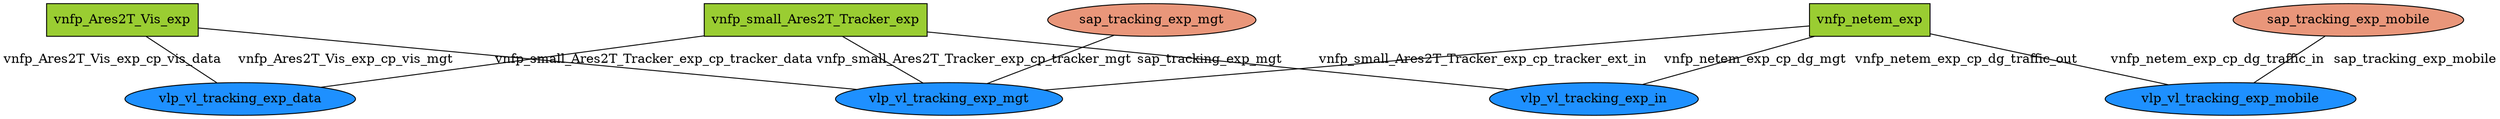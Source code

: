 strict graph G {
  splines=false;
  overlap=false;
  mindist=2.0;
  -1874275603 [ label="vnfp_small_Ares2T_Tracker_exp" shape="box" style="filled" fillcolor="yellowgreen" ];
  1392640733 [ label="vnfp_Ares2T_Vis_exp" shape="box" style="filled" fillcolor="yellowgreen" ];
  -793362586 [ label="vnfp_netem_exp" shape="box" style="filled" fillcolor="yellowgreen" ];
  -227812888 [ label="vlp_vl_tracking_exp_mobile" shape="oval" style="filled" fillcolor="dodgerblue" ];
  1183339156 [ label="vlp_vl_tracking_exp_mgt" shape="oval" style="filled" fillcolor="dodgerblue" ];
  1008003435 [ label="vlp_vl_tracking_exp_in" shape="oval" style="filled" fillcolor="dodgerblue" ];
  -1971465616 [ label="vlp_vl_tracking_exp_data" shape="oval" style="filled" fillcolor="dodgerblue" ];
  142347183 [ label="sap_tracking_exp_mobile" shape="oval" style="filled" fillcolor="darksalmon" ];
  474467885 [ label="sap_tracking_exp_mgt" shape="oval" style="filled" fillcolor="darksalmon" ];
  -1874275603 -- 1008003435 [ label="vnfp_small_Ares2T_Tracker_exp_cp_tracker_ext_in" ];
  -1874275603 -- -1971465616 [ label="vnfp_small_Ares2T_Tracker_exp_cp_tracker_data" ];
  -1874275603 -- 1183339156 [ label="vnfp_small_Ares2T_Tracker_exp_cp_tracker_mgt" ];
  1392640733 -- -1971465616 [ label="vnfp_Ares2T_Vis_exp_cp_vis_data" ];
  1392640733 -- 1183339156 [ label="vnfp_Ares2T_Vis_exp_cp_vis_mgt" ];
  -793362586 -- 1008003435 [ label="vnfp_netem_exp_cp_dg_traffic_out" ];
  -793362586 -- 1183339156 [ label="vnfp_netem_exp_cp_dg_mgt" ];
  -793362586 -- -227812888 [ label="vnfp_netem_exp_cp_dg_traffic_in" ];
  142347183 -- -227812888 [ label="sap_tracking_exp_mobile" ];
  474467885 -- 1183339156 [ label="sap_tracking_exp_mgt" ];
}
